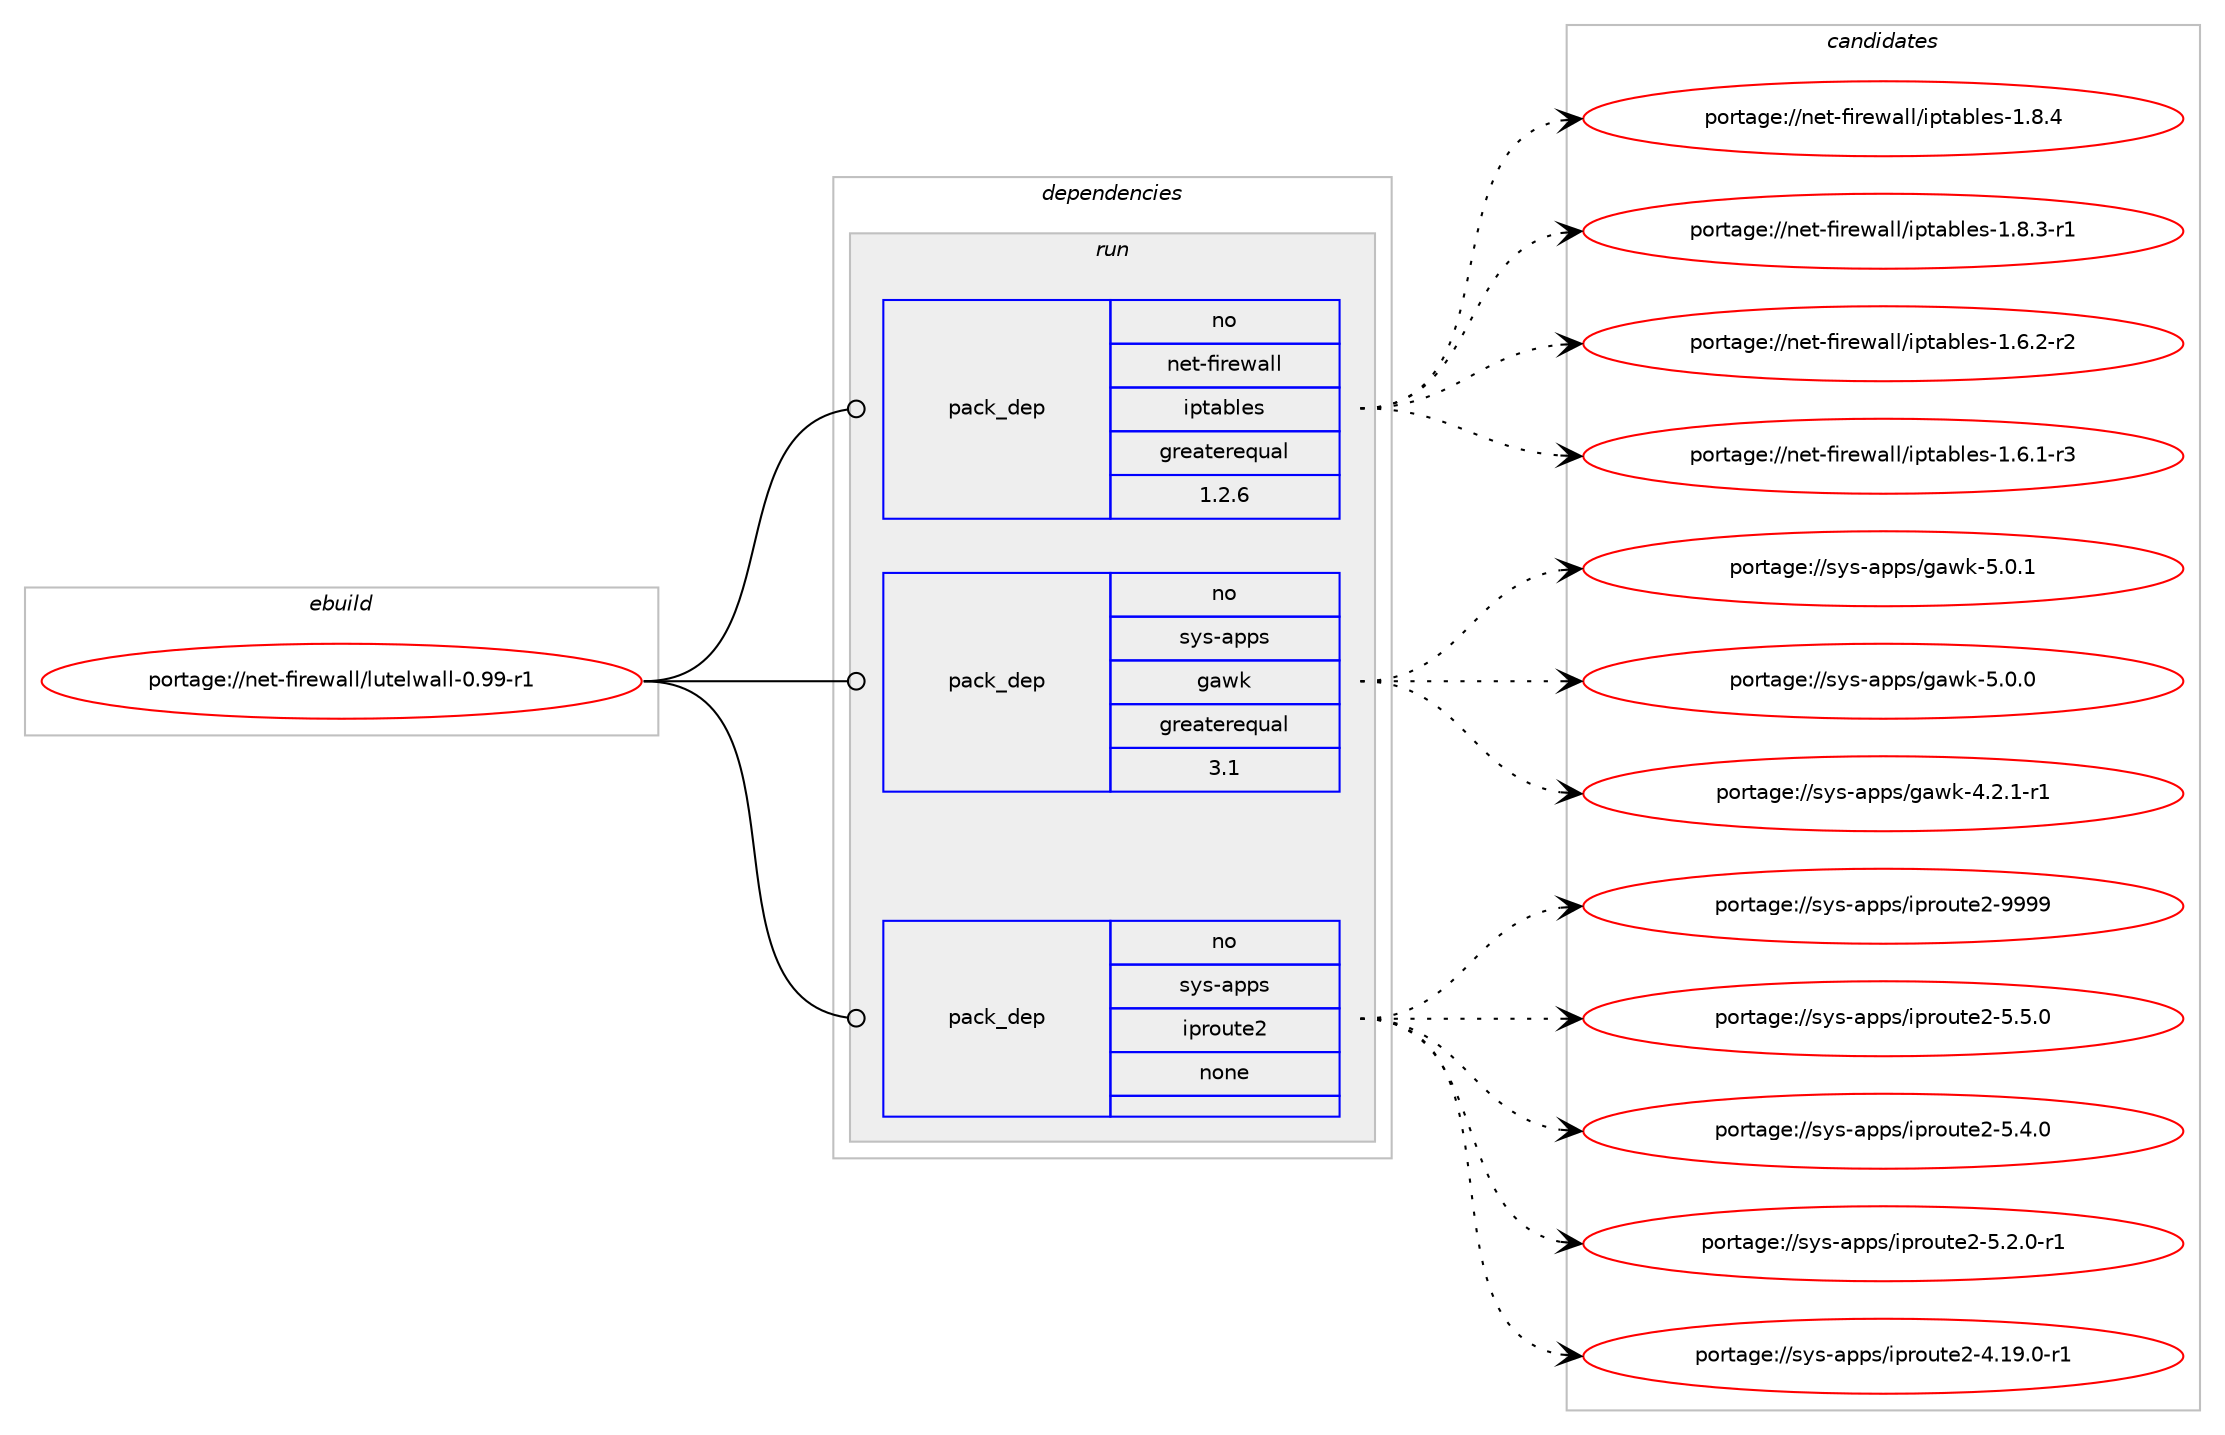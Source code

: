 digraph prolog {

# *************
# Graph options
# *************

newrank=true;
concentrate=true;
compound=true;
graph [rankdir=LR,fontname=Helvetica,fontsize=10,ranksep=1.5];#, ranksep=2.5, nodesep=0.2];
edge  [arrowhead=vee];
node  [fontname=Helvetica,fontsize=10];

# **********
# The ebuild
# **********

subgraph cluster_leftcol {
color=gray;
rank=same;
label=<<i>ebuild</i>>;
id [label="portage://net-firewall/lutelwall-0.99-r1", color=red, width=4, href="../net-firewall/lutelwall-0.99-r1.svg"];
}

# ****************
# The dependencies
# ****************

subgraph cluster_midcol {
color=gray;
label=<<i>dependencies</i>>;
subgraph cluster_compile {
fillcolor="#eeeeee";
style=filled;
label=<<i>compile</i>>;
}
subgraph cluster_compileandrun {
fillcolor="#eeeeee";
style=filled;
label=<<i>compile and run</i>>;
}
subgraph cluster_run {
fillcolor="#eeeeee";
style=filled;
label=<<i>run</i>>;
subgraph pack31153 {
dependency39252 [label=<<TABLE BORDER="0" CELLBORDER="1" CELLSPACING="0" CELLPADDING="4" WIDTH="220"><TR><TD ROWSPAN="6" CELLPADDING="30">pack_dep</TD></TR><TR><TD WIDTH="110">no</TD></TR><TR><TD>net-firewall</TD></TR><TR><TD>iptables</TD></TR><TR><TD>greaterequal</TD></TR><TR><TD>1.2.6</TD></TR></TABLE>>, shape=none, color=blue];
}
id:e -> dependency39252:w [weight=20,style="solid",arrowhead="odot"];
subgraph pack31154 {
dependency39253 [label=<<TABLE BORDER="0" CELLBORDER="1" CELLSPACING="0" CELLPADDING="4" WIDTH="220"><TR><TD ROWSPAN="6" CELLPADDING="30">pack_dep</TD></TR><TR><TD WIDTH="110">no</TD></TR><TR><TD>sys-apps</TD></TR><TR><TD>gawk</TD></TR><TR><TD>greaterequal</TD></TR><TR><TD>3.1</TD></TR></TABLE>>, shape=none, color=blue];
}
id:e -> dependency39253:w [weight=20,style="solid",arrowhead="odot"];
subgraph pack31155 {
dependency39254 [label=<<TABLE BORDER="0" CELLBORDER="1" CELLSPACING="0" CELLPADDING="4" WIDTH="220"><TR><TD ROWSPAN="6" CELLPADDING="30">pack_dep</TD></TR><TR><TD WIDTH="110">no</TD></TR><TR><TD>sys-apps</TD></TR><TR><TD>iproute2</TD></TR><TR><TD>none</TD></TR><TR><TD></TD></TR></TABLE>>, shape=none, color=blue];
}
id:e -> dependency39254:w [weight=20,style="solid",arrowhead="odot"];
}
}

# **************
# The candidates
# **************

subgraph cluster_choices {
rank=same;
color=gray;
label=<<i>candidates</i>>;

subgraph choice31153 {
color=black;
nodesep=1;
choice1101011164510210511410111997108108471051121169798108101115454946564652 [label="portage://net-firewall/iptables-1.8.4", color=red, width=4,href="../net-firewall/iptables-1.8.4.svg"];
choice11010111645102105114101119971081084710511211697981081011154549465646514511449 [label="portage://net-firewall/iptables-1.8.3-r1", color=red, width=4,href="../net-firewall/iptables-1.8.3-r1.svg"];
choice11010111645102105114101119971081084710511211697981081011154549465446504511450 [label="portage://net-firewall/iptables-1.6.2-r2", color=red, width=4,href="../net-firewall/iptables-1.6.2-r2.svg"];
choice11010111645102105114101119971081084710511211697981081011154549465446494511451 [label="portage://net-firewall/iptables-1.6.1-r3", color=red, width=4,href="../net-firewall/iptables-1.6.1-r3.svg"];
dependency39252:e -> choice1101011164510210511410111997108108471051121169798108101115454946564652:w [style=dotted,weight="100"];
dependency39252:e -> choice11010111645102105114101119971081084710511211697981081011154549465646514511449:w [style=dotted,weight="100"];
dependency39252:e -> choice11010111645102105114101119971081084710511211697981081011154549465446504511450:w [style=dotted,weight="100"];
dependency39252:e -> choice11010111645102105114101119971081084710511211697981081011154549465446494511451:w [style=dotted,weight="100"];
}
subgraph choice31154 {
color=black;
nodesep=1;
choice11512111545971121121154710397119107455346484649 [label="portage://sys-apps/gawk-5.0.1", color=red, width=4,href="../sys-apps/gawk-5.0.1.svg"];
choice11512111545971121121154710397119107455346484648 [label="portage://sys-apps/gawk-5.0.0", color=red, width=4,href="../sys-apps/gawk-5.0.0.svg"];
choice115121115459711211211547103971191074552465046494511449 [label="portage://sys-apps/gawk-4.2.1-r1", color=red, width=4,href="../sys-apps/gawk-4.2.1-r1.svg"];
dependency39253:e -> choice11512111545971121121154710397119107455346484649:w [style=dotted,weight="100"];
dependency39253:e -> choice11512111545971121121154710397119107455346484648:w [style=dotted,weight="100"];
dependency39253:e -> choice115121115459711211211547103971191074552465046494511449:w [style=dotted,weight="100"];
}
subgraph choice31155 {
color=black;
nodesep=1;
choice115121115459711211211547105112114111117116101504557575757 [label="portage://sys-apps/iproute2-9999", color=red, width=4,href="../sys-apps/iproute2-9999.svg"];
choice11512111545971121121154710511211411111711610150455346534648 [label="portage://sys-apps/iproute2-5.5.0", color=red, width=4,href="../sys-apps/iproute2-5.5.0.svg"];
choice11512111545971121121154710511211411111711610150455346524648 [label="portage://sys-apps/iproute2-5.4.0", color=red, width=4,href="../sys-apps/iproute2-5.4.0.svg"];
choice115121115459711211211547105112114111117116101504553465046484511449 [label="portage://sys-apps/iproute2-5.2.0-r1", color=red, width=4,href="../sys-apps/iproute2-5.2.0-r1.svg"];
choice11512111545971121121154710511211411111711610150455246495746484511449 [label="portage://sys-apps/iproute2-4.19.0-r1", color=red, width=4,href="../sys-apps/iproute2-4.19.0-r1.svg"];
dependency39254:e -> choice115121115459711211211547105112114111117116101504557575757:w [style=dotted,weight="100"];
dependency39254:e -> choice11512111545971121121154710511211411111711610150455346534648:w [style=dotted,weight="100"];
dependency39254:e -> choice11512111545971121121154710511211411111711610150455346524648:w [style=dotted,weight="100"];
dependency39254:e -> choice115121115459711211211547105112114111117116101504553465046484511449:w [style=dotted,weight="100"];
dependency39254:e -> choice11512111545971121121154710511211411111711610150455246495746484511449:w [style=dotted,weight="100"];
}
}

}
